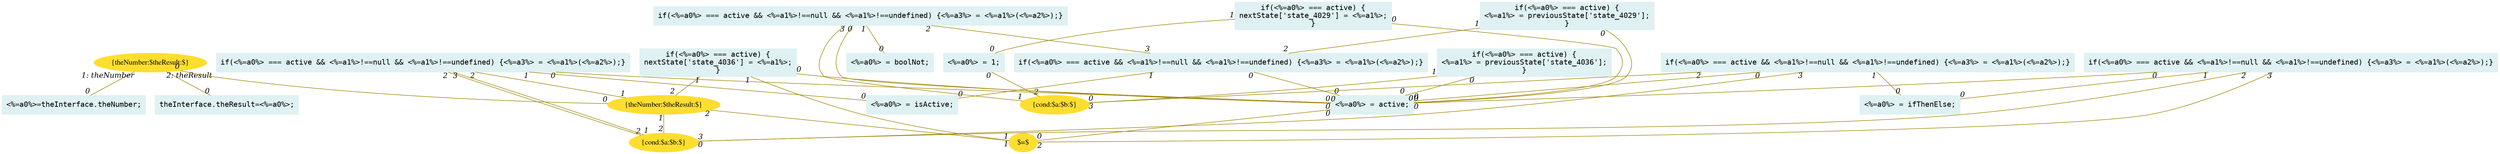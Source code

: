 digraph g{node_3791 [shape="box", style="filled", color="#dff1f2", fontname="Courier", label="<%=a0%>=theInterface.theNumber;
" ]
node_3793 [shape="box", style="filled", color="#dff1f2", fontname="Courier", label="theInterface.theResult=<%=a0%>;
" ]
node_3795 [shape="ellipse", style="filled", color="#ffde2f", fontname="Times", label="{theNumber:$theResult:$}" ]
node_3814 [shape="ellipse", style="filled", color="#ffde2f", fontname="Times", label="{theNumber:$theResult:$}" ]
node_3891 [shape="ellipse", style="filled", color="#ffde2f", fontname="Times", label="{cond:$a:$b:$}" ]
node_3926 [shape="ellipse", style="filled", color="#ffde2f", fontname="Times", label="{cond:$a:$b:$}" ]
node_3940 [shape="ellipse", style="filled", color="#ffde2f", fontname="Times", label="$=$" ]
node_3975 [shape="box", style="filled", color="#dff1f2", fontname="Courier", label="<%=a0%> = active;
" ]
node_3992 [shape="box", style="filled", color="#dff1f2", fontname="Courier", label="<%=a0%> = isActive;
" ]
node_3995 [shape="box", style="filled", color="#dff1f2", fontname="Courier", label="<%=a0%> = boolNot;
" ]
node_3997 [shape="box", style="filled", color="#dff1f2", fontname="Courier", label="<%=a0%> = ifThenElse;
" ]
node_4000 [shape="box", style="filled", color="#dff1f2", fontname="Courier", label="<%=a0%> = 1;
" ]
node_4003 [shape="box", style="filled", color="#dff1f2", fontname="Courier", label="if(<%=a0%> === active && <%=a1%>!==null && <%=a1%>!==undefined) {<%=a3%> = <%=a1%>(<%=a2%>);}
" ]
node_4008 [shape="box", style="filled", color="#dff1f2", fontname="Courier", label="if(<%=a0%> === active && <%=a1%>!==null && <%=a1%>!==undefined) {<%=a3%> = <%=a1%>(<%=a2%>);}
" ]
node_4013 [shape="box", style="filled", color="#dff1f2", fontname="Courier", label="if(<%=a0%> === active && <%=a1%>!==null && <%=a1%>!==undefined) {<%=a3%> = <%=a1%>(<%=a2%>);}
" ]
node_4018 [shape="box", style="filled", color="#dff1f2", fontname="Courier", label="if(<%=a0%> === active && <%=a1%>!==null && <%=a1%>!==undefined) {<%=a3%> = <%=a1%>(<%=a2%>);}
" ]
node_4024 [shape="box", style="filled", color="#dff1f2", fontname="Courier", label="if(<%=a0%> === active && <%=a1%>!==null && <%=a1%>!==undefined) {<%=a3%> = <%=a1%>(<%=a2%>);}
" ]
node_4030 [shape="box", style="filled", color="#dff1f2", fontname="Courier", label="if(<%=a0%> === active) {
<%=a1%> = previousState['state_4029'];
}
" ]
node_4033 [shape="box", style="filled", color="#dff1f2", fontname="Courier", label="if(<%=a0%> === active) {
nextState['state_4029'] = <%=a1%>;
}
" ]
node_4037 [shape="box", style="filled", color="#dff1f2", fontname="Courier", label="if(<%=a0%> === active) {
<%=a1%> = previousState['state_4036'];
}
" ]
node_4040 [shape="box", style="filled", color="#dff1f2", fontname="Courier", label="if(<%=a0%> === active) {
nextState['state_4036'] = <%=a1%>;
}
" ]
node_3795 -> node_3791 [dir=none, arrowHead=none, fontname="Times-Italic", arrowsize=1, color="#9d8400", label="",  headlabel="0", taillabel="1: theNumber" ]
node_3795 -> node_3793 [dir=none, arrowHead=none, fontname="Times-Italic", arrowsize=1, color="#9d8400", label="",  headlabel="0", taillabel="2: theResult" ]
node_3814 -> node_3940 [dir=none, arrowHead=none, fontname="Times-Italic", arrowsize=1, color="#9d8400", label="",  headlabel="1", taillabel="2" ]
node_3814 -> node_3926 [dir=none, arrowHead=none, fontname="Times-Italic", arrowsize=1, color="#9d8400", label="",  headlabel="2", taillabel="1" ]
node_3975 -> node_3940 [dir=none, arrowHead=none, fontname="Times-Italic", arrowsize=1, color="#9d8400", label="",  headlabel="0", taillabel="0" ]
node_3795 -> node_3814 [dir=none, arrowHead=none, fontname="Times-Italic", arrowsize=1, color="#9d8400", label="",  headlabel="0", taillabel="0" ]
node_4000 -> node_3891 [dir=none, arrowHead=none, fontname="Times-Italic", arrowsize=1, color="#9d8400", label="",  headlabel="2", taillabel="0" ]
node_4003 -> node_3975 [dir=none, arrowHead=none, fontname="Times-Italic", arrowsize=1, color="#9d8400", label="",  headlabel="0", taillabel="0" ]
node_4003 -> node_3992 [dir=none, arrowHead=none, fontname="Times-Italic", arrowsize=1, color="#9d8400", label="",  headlabel="0", taillabel="1" ]
node_4008 -> node_3975 [dir=none, arrowHead=none, fontname="Times-Italic", arrowsize=1, color="#9d8400", label="",  headlabel="0", taillabel="0" ]
node_4008 -> node_3995 [dir=none, arrowHead=none, fontname="Times-Italic", arrowsize=1, color="#9d8400", label="",  headlabel="0", taillabel="1" ]
node_4008 -> node_4003 [dir=none, arrowHead=none, fontname="Times-Italic", arrowsize=1, color="#9d8400", label="",  headlabel="3", taillabel="2" ]
node_4008 -> node_3891 [dir=none, arrowHead=none, fontname="Times-Italic", arrowsize=1, color="#9d8400", label="",  headlabel="1", taillabel="3" ]
node_4013 -> node_3975 [dir=none, arrowHead=none, fontname="Times-Italic", arrowsize=1, color="#9d8400", label="",  headlabel="0", taillabel="0" ]
node_4013 -> node_3997 [dir=none, arrowHead=none, fontname="Times-Italic", arrowsize=1, color="#9d8400", label="",  headlabel="0", taillabel="1" ]
node_4013 -> node_3891 [dir=none, arrowHead=none, fontname="Times-Italic", arrowsize=1, color="#9d8400", label="",  headlabel="0", taillabel="2" ]
node_4013 -> node_3926 [dir=none, arrowHead=none, fontname="Times-Italic", arrowsize=1, color="#9d8400", label="",  headlabel="3", taillabel="3" ]
node_4018 -> node_3975 [dir=none, arrowHead=none, fontname="Times-Italic", arrowsize=1, color="#9d8400", label="",  headlabel="0", taillabel="0" ]
node_4018 -> node_3992 [dir=none, arrowHead=none, fontname="Times-Italic", arrowsize=1, color="#9d8400", label="",  headlabel="0", taillabel="1" ]
node_4018 -> node_3926 [dir=none, arrowHead=none, fontname="Times-Italic", arrowsize=1, color="#9d8400", label="",  headlabel="2", taillabel="2" ]
node_4018 -> node_3814 [dir=none, arrowHead=none, fontname="Times-Italic", arrowsize=1, color="#9d8400", label="",  headlabel="1", taillabel="2" ]
node_4018 -> node_3926 [dir=none, arrowHead=none, fontname="Times-Italic", arrowsize=1, color="#9d8400", label="",  headlabel="1", taillabel="3" ]
node_4024 -> node_3975 [dir=none, arrowHead=none, fontname="Times-Italic", arrowsize=1, color="#9d8400", label="",  headlabel="0", taillabel="0" ]
node_4024 -> node_3997 [dir=none, arrowHead=none, fontname="Times-Italic", arrowsize=1, color="#9d8400", label="",  headlabel="0", taillabel="1" ]
node_4024 -> node_3926 [dir=none, arrowHead=none, fontname="Times-Italic", arrowsize=1, color="#9d8400", label="",  headlabel="0", taillabel="2" ]
node_4024 -> node_3940 [dir=none, arrowHead=none, fontname="Times-Italic", arrowsize=1, color="#9d8400", label="",  headlabel="2", taillabel="3" ]
node_4030 -> node_3975 [dir=none, arrowHead=none, fontname="Times-Italic", arrowsize=1, color="#9d8400", label="",  headlabel="0", taillabel="0" ]
node_4030 -> node_4003 [dir=none, arrowHead=none, fontname="Times-Italic", arrowsize=1, color="#9d8400", label="",  headlabel="2", taillabel="1" ]
node_4033 -> node_3975 [dir=none, arrowHead=none, fontname="Times-Italic", arrowsize=1, color="#9d8400", label="",  headlabel="0", taillabel="0" ]
node_4033 -> node_4000 [dir=none, arrowHead=none, fontname="Times-Italic", arrowsize=1, color="#9d8400", label="",  headlabel="0", taillabel="1" ]
node_4037 -> node_3975 [dir=none, arrowHead=none, fontname="Times-Italic", arrowsize=1, color="#9d8400", label="",  headlabel="0", taillabel="0" ]
node_4037 -> node_3891 [dir=none, arrowHead=none, fontname="Times-Italic", arrowsize=1, color="#9d8400", label="",  headlabel="3", taillabel="1" ]
node_4040 -> node_3975 [dir=none, arrowHead=none, fontname="Times-Italic", arrowsize=1, color="#9d8400", label="",  headlabel="0", taillabel="0" ]
node_4040 -> node_3940 [dir=none, arrowHead=none, fontname="Times-Italic", arrowsize=1, color="#9d8400", label="",  headlabel="1", taillabel="1" ]
node_4040 -> node_3814 [dir=none, arrowHead=none, fontname="Times-Italic", arrowsize=1, color="#9d8400", label="",  headlabel="2", taillabel="1" ]
}